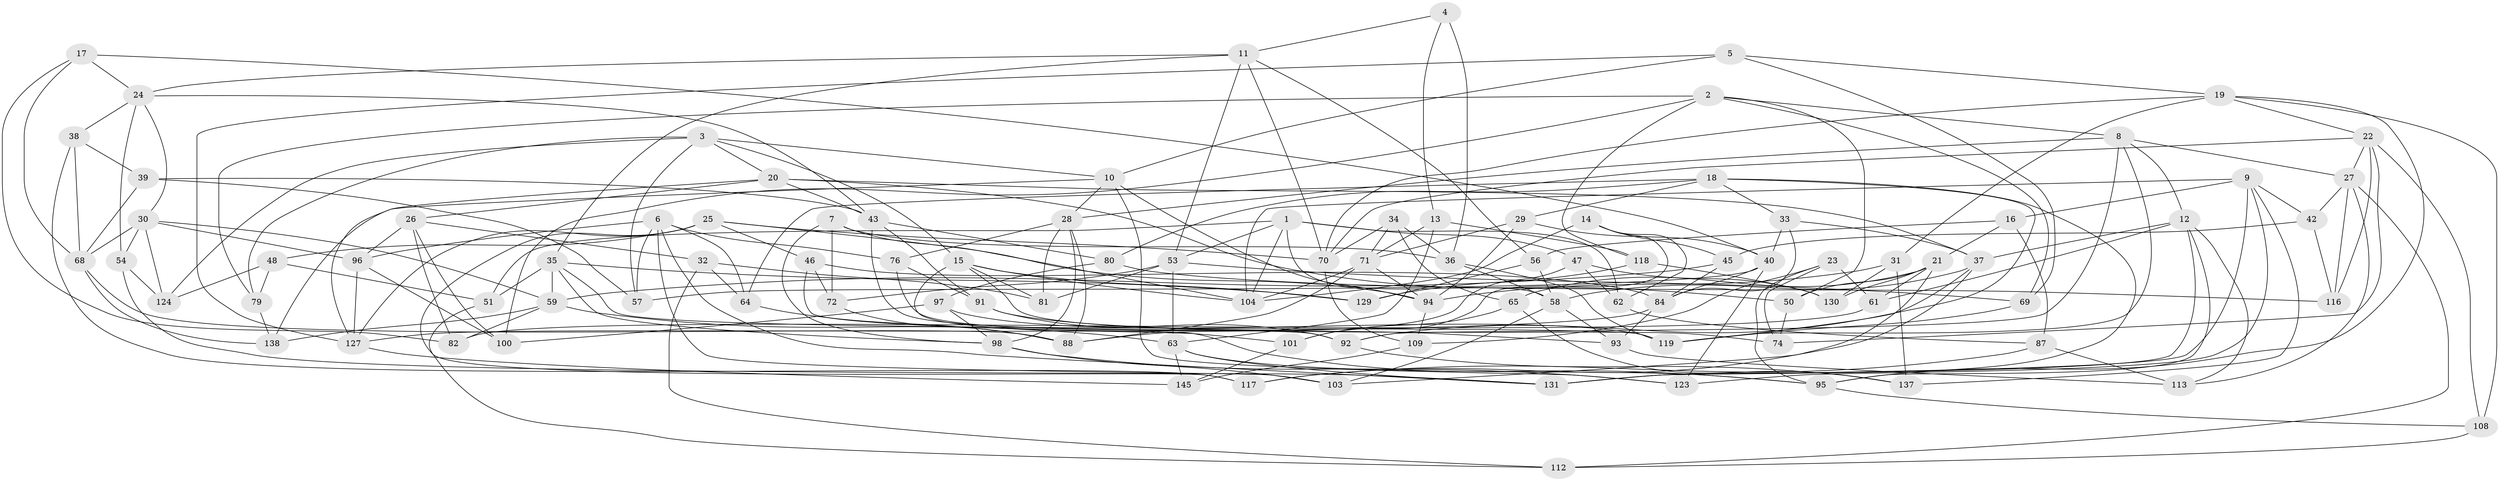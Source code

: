 // Generated by graph-tools (version 1.1) at 2025/52/02/27/25 19:52:27]
// undirected, 102 vertices, 246 edges
graph export_dot {
graph [start="1"]
  node [color=gray90,style=filled];
  1 [super="+128"];
  2 [super="+126"];
  3 [super="+67"];
  4;
  5;
  6 [super="+60"];
  7;
  8 [super="+102"];
  9 [super="+78"];
  10 [super="+41"];
  11 [super="+85"];
  12 [super="+52"];
  13;
  14;
  15 [super="+146"];
  16;
  17;
  18 [super="+90"];
  19 [super="+134"];
  20 [super="+143"];
  21 [super="+105"];
  22 [super="+77"];
  23;
  24 [super="+73"];
  25 [super="+86"];
  26 [super="+49"];
  27 [super="+139"];
  28 [super="+66"];
  29;
  30 [super="+55"];
  31;
  32;
  33;
  34;
  35 [super="+75"];
  36 [super="+120"];
  37 [super="+141"];
  38;
  39;
  40 [super="+44"];
  42;
  43 [super="+83"];
  45;
  46;
  47;
  48;
  50;
  51;
  53 [super="+110"];
  54;
  56;
  57;
  58 [super="+99"];
  59 [super="+114"];
  61;
  62;
  63 [super="+106"];
  64;
  65;
  68 [super="+122"];
  69;
  70 [super="+89"];
  71 [super="+115"];
  72;
  74;
  76;
  79;
  80;
  81;
  82;
  84 [super="+144"];
  87;
  88 [super="+111"];
  91;
  92 [super="+125"];
  93;
  94 [super="+135"];
  95 [super="+140"];
  96 [super="+121"];
  97;
  98 [super="+136"];
  100;
  101;
  103;
  104 [super="+107"];
  108;
  109;
  112;
  113;
  116;
  117;
  118;
  119 [super="+133"];
  123;
  124;
  127 [super="+142"];
  129;
  130;
  131 [super="+132"];
  137;
  138;
  145;
  1 -- 104;
  1 -- 51;
  1 -- 58;
  1 -- 53;
  1 -- 62;
  1 -- 47;
  2 -- 50;
  2 -- 79;
  2 -- 8;
  2 -- 100;
  2 -- 69;
  2 -- 118;
  3 -- 57;
  3 -- 124;
  3 -- 20;
  3 -- 79;
  3 -- 10;
  3 -- 15;
  4 -- 36 [weight=2];
  4 -- 13;
  4 -- 11;
  5 -- 10;
  5 -- 69;
  5 -- 127;
  5 -- 19;
  6 -- 76;
  6 -- 57;
  6 -- 96;
  6 -- 64;
  6 -- 131;
  6 -- 103;
  7 -- 98;
  7 -- 72;
  7 -- 104;
  7 -- 36;
  8 -- 92;
  8 -- 27;
  8 -- 12;
  8 -- 119;
  8 -- 28;
  9 -- 104;
  9 -- 16;
  9 -- 131;
  9 -- 123;
  9 -- 42;
  9 -- 137;
  10 -- 123;
  10 -- 94;
  10 -- 28;
  10 -- 138;
  11 -- 56;
  11 -- 24;
  11 -- 53;
  11 -- 35;
  11 -- 70;
  12 -- 37;
  12 -- 113;
  12 -- 61;
  12 -- 95;
  12 -- 131;
  13 -- 118;
  13 -- 63;
  13 -- 71;
  14 -- 45;
  14 -- 62;
  14 -- 101;
  14 -- 104;
  15 -- 95;
  15 -- 81;
  15 -- 129;
  15 -- 104;
  15 -- 74;
  16 -- 21;
  16 -- 87;
  16 -- 56;
  17 -- 82;
  17 -- 24;
  17 -- 68;
  17 -- 40;
  18 -- 80;
  18 -- 64;
  18 -- 33;
  18 -- 29;
  18 -- 92;
  18 -- 131;
  19 -- 70;
  19 -- 108;
  19 -- 22;
  19 -- 31;
  19 -- 95;
  20 -- 43;
  20 -- 127;
  20 -- 50;
  20 -- 26;
  20 -- 37;
  21 -- 61;
  21 -- 50;
  21 -- 65;
  21 -- 130;
  21 -- 103;
  22 -- 27;
  22 -- 108;
  22 -- 74;
  22 -- 116;
  22 -- 70;
  23 -- 61;
  23 -- 95;
  23 -- 109;
  23 -- 74;
  24 -- 54;
  24 -- 38;
  24 -- 30;
  24 -- 43;
  25 -- 70;
  25 -- 117;
  25 -- 127;
  25 -- 48;
  25 -- 46;
  25 -- 94;
  26 -- 96 [weight=2];
  26 -- 32;
  26 -- 100;
  26 -- 82;
  27 -- 116;
  27 -- 112;
  27 -- 113;
  27 -- 42;
  28 -- 81;
  28 -- 88;
  28 -- 76;
  28 -- 98;
  29 -- 40;
  29 -- 94;
  29 -- 71;
  30 -- 68;
  30 -- 124;
  30 -- 54;
  30 -- 59;
  30 -- 96;
  31 -- 130;
  31 -- 137;
  31 -- 94;
  32 -- 81;
  32 -- 112;
  32 -- 64;
  33 -- 84;
  33 -- 40;
  33 -- 37;
  34 -- 65;
  34 -- 71;
  34 -- 36;
  34 -- 70;
  35 -- 119;
  35 -- 59;
  35 -- 129;
  35 -- 51;
  35 -- 98;
  36 -- 58;
  36 -- 119;
  37 -- 117;
  37 -- 119;
  37 -- 58;
  38 -- 39;
  38 -- 117;
  38 -- 68;
  39 -- 68;
  39 -- 57;
  39 -- 43;
  40 -- 57;
  40 -- 123;
  40 -- 84;
  42 -- 116;
  42 -- 45;
  43 -- 91;
  43 -- 80;
  43 -- 92;
  45 -- 59;
  45 -- 84;
  46 -- 101;
  46 -- 72;
  46 -- 84;
  47 -- 130;
  47 -- 88;
  47 -- 62;
  48 -- 79;
  48 -- 51;
  48 -- 124;
  50 -- 74;
  51 -- 112;
  53 -- 72;
  53 -- 63;
  53 -- 81;
  53 -- 69;
  54 -- 131;
  54 -- 124;
  56 -- 129;
  56 -- 58;
  58 -- 103;
  58 -- 93;
  59 -- 63;
  59 -- 82;
  59 -- 138;
  61 -- 82;
  62 -- 87;
  63 -- 145;
  63 -- 131;
  63 -- 95;
  64 -- 88;
  65 -- 101;
  65 -- 137;
  68 -- 88;
  68 -- 138;
  69 -- 119;
  70 -- 109;
  71 -- 88;
  71 -- 104;
  71 -- 94;
  72 -- 88;
  76 -- 91;
  76 -- 92;
  79 -- 138;
  80 -- 97;
  80 -- 116;
  84 -- 127;
  84 -- 93;
  87 -- 113;
  87 -- 117;
  91 -- 92;
  91 -- 93;
  92 -- 137;
  93 -- 113;
  94 -- 109;
  95 -- 108;
  96 -- 127;
  96 -- 100;
  97 -- 100;
  97 -- 119;
  97 -- 98;
  98 -- 103;
  98 -- 123;
  101 -- 145;
  108 -- 112;
  109 -- 145;
  118 -- 129;
  118 -- 130;
  127 -- 145;
}
